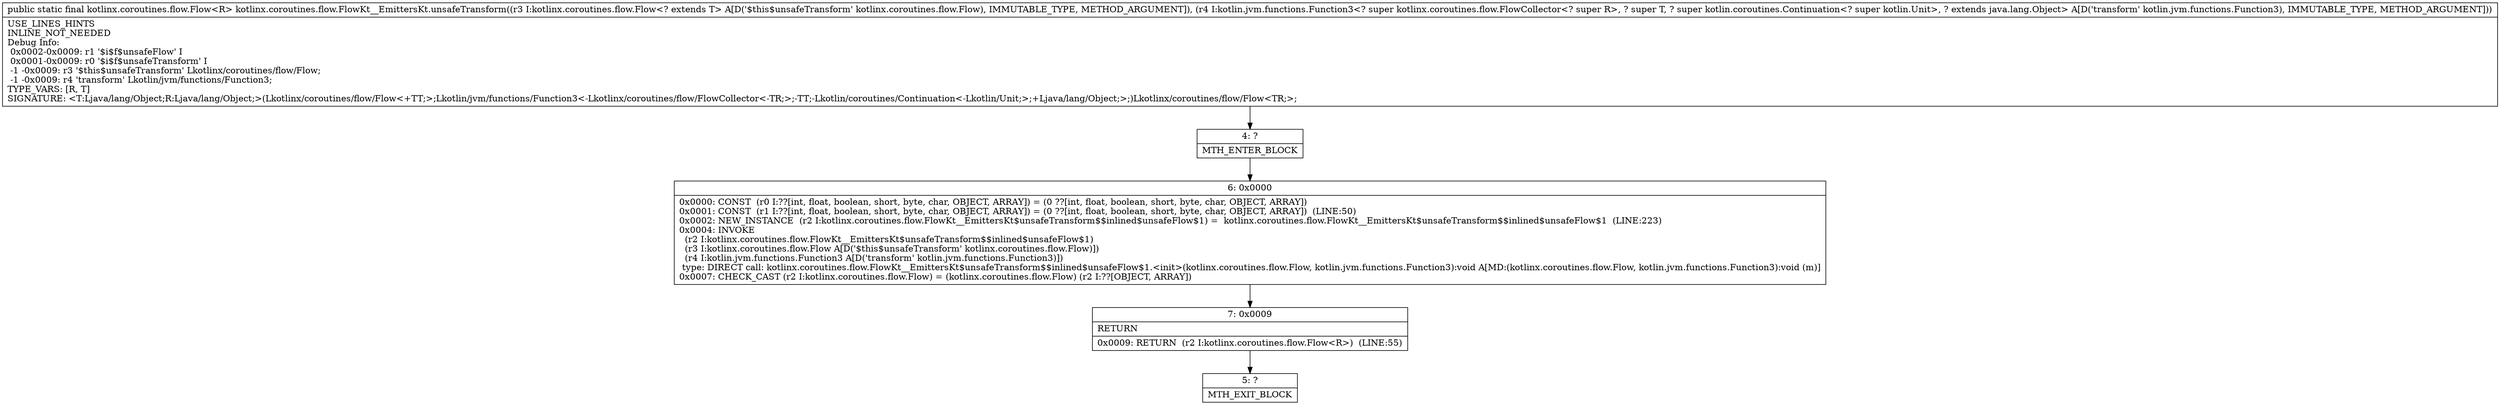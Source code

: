 digraph "CFG forkotlinx.coroutines.flow.FlowKt__EmittersKt.unsafeTransform(Lkotlinx\/coroutines\/flow\/Flow;Lkotlin\/jvm\/functions\/Function3;)Lkotlinx\/coroutines\/flow\/Flow;" {
Node_4 [shape=record,label="{4\:\ ?|MTH_ENTER_BLOCK\l}"];
Node_6 [shape=record,label="{6\:\ 0x0000|0x0000: CONST  (r0 I:??[int, float, boolean, short, byte, char, OBJECT, ARRAY]) = (0 ??[int, float, boolean, short, byte, char, OBJECT, ARRAY]) \l0x0001: CONST  (r1 I:??[int, float, boolean, short, byte, char, OBJECT, ARRAY]) = (0 ??[int, float, boolean, short, byte, char, OBJECT, ARRAY])  (LINE:50)\l0x0002: NEW_INSTANCE  (r2 I:kotlinx.coroutines.flow.FlowKt__EmittersKt$unsafeTransform$$inlined$unsafeFlow$1) =  kotlinx.coroutines.flow.FlowKt__EmittersKt$unsafeTransform$$inlined$unsafeFlow$1  (LINE:223)\l0x0004: INVOKE  \l  (r2 I:kotlinx.coroutines.flow.FlowKt__EmittersKt$unsafeTransform$$inlined$unsafeFlow$1)\l  (r3 I:kotlinx.coroutines.flow.Flow A[D('$this$unsafeTransform' kotlinx.coroutines.flow.Flow)])\l  (r4 I:kotlin.jvm.functions.Function3 A[D('transform' kotlin.jvm.functions.Function3)])\l type: DIRECT call: kotlinx.coroutines.flow.FlowKt__EmittersKt$unsafeTransform$$inlined$unsafeFlow$1.\<init\>(kotlinx.coroutines.flow.Flow, kotlin.jvm.functions.Function3):void A[MD:(kotlinx.coroutines.flow.Flow, kotlin.jvm.functions.Function3):void (m)]\l0x0007: CHECK_CAST (r2 I:kotlinx.coroutines.flow.Flow) = (kotlinx.coroutines.flow.Flow) (r2 I:??[OBJECT, ARRAY]) \l}"];
Node_7 [shape=record,label="{7\:\ 0x0009|RETURN\l|0x0009: RETURN  (r2 I:kotlinx.coroutines.flow.Flow\<R\>)  (LINE:55)\l}"];
Node_5 [shape=record,label="{5\:\ ?|MTH_EXIT_BLOCK\l}"];
MethodNode[shape=record,label="{public static final kotlinx.coroutines.flow.Flow\<R\> kotlinx.coroutines.flow.FlowKt__EmittersKt.unsafeTransform((r3 I:kotlinx.coroutines.flow.Flow\<? extends T\> A[D('$this$unsafeTransform' kotlinx.coroutines.flow.Flow), IMMUTABLE_TYPE, METHOD_ARGUMENT]), (r4 I:kotlin.jvm.functions.Function3\<? super kotlinx.coroutines.flow.FlowCollector\<? super R\>, ? super T, ? super kotlin.coroutines.Continuation\<? super kotlin.Unit\>, ? extends java.lang.Object\> A[D('transform' kotlin.jvm.functions.Function3), IMMUTABLE_TYPE, METHOD_ARGUMENT]))  | USE_LINES_HINTS\lINLINE_NOT_NEEDED\lDebug Info:\l  0x0002\-0x0009: r1 '$i$f$unsafeFlow' I\l  0x0001\-0x0009: r0 '$i$f$unsafeTransform' I\l  \-1 \-0x0009: r3 '$this$unsafeTransform' Lkotlinx\/coroutines\/flow\/Flow;\l  \-1 \-0x0009: r4 'transform' Lkotlin\/jvm\/functions\/Function3;\lTYPE_VARS: [R, T]\lSIGNATURE: \<T:Ljava\/lang\/Object;R:Ljava\/lang\/Object;\>(Lkotlinx\/coroutines\/flow\/Flow\<+TT;\>;Lkotlin\/jvm\/functions\/Function3\<\-Lkotlinx\/coroutines\/flow\/FlowCollector\<\-TR;\>;\-TT;\-Lkotlin\/coroutines\/Continuation\<\-Lkotlin\/Unit;\>;+Ljava\/lang\/Object;\>;)Lkotlinx\/coroutines\/flow\/Flow\<TR;\>;\l}"];
MethodNode -> Node_4;Node_4 -> Node_6;
Node_6 -> Node_7;
Node_7 -> Node_5;
}

